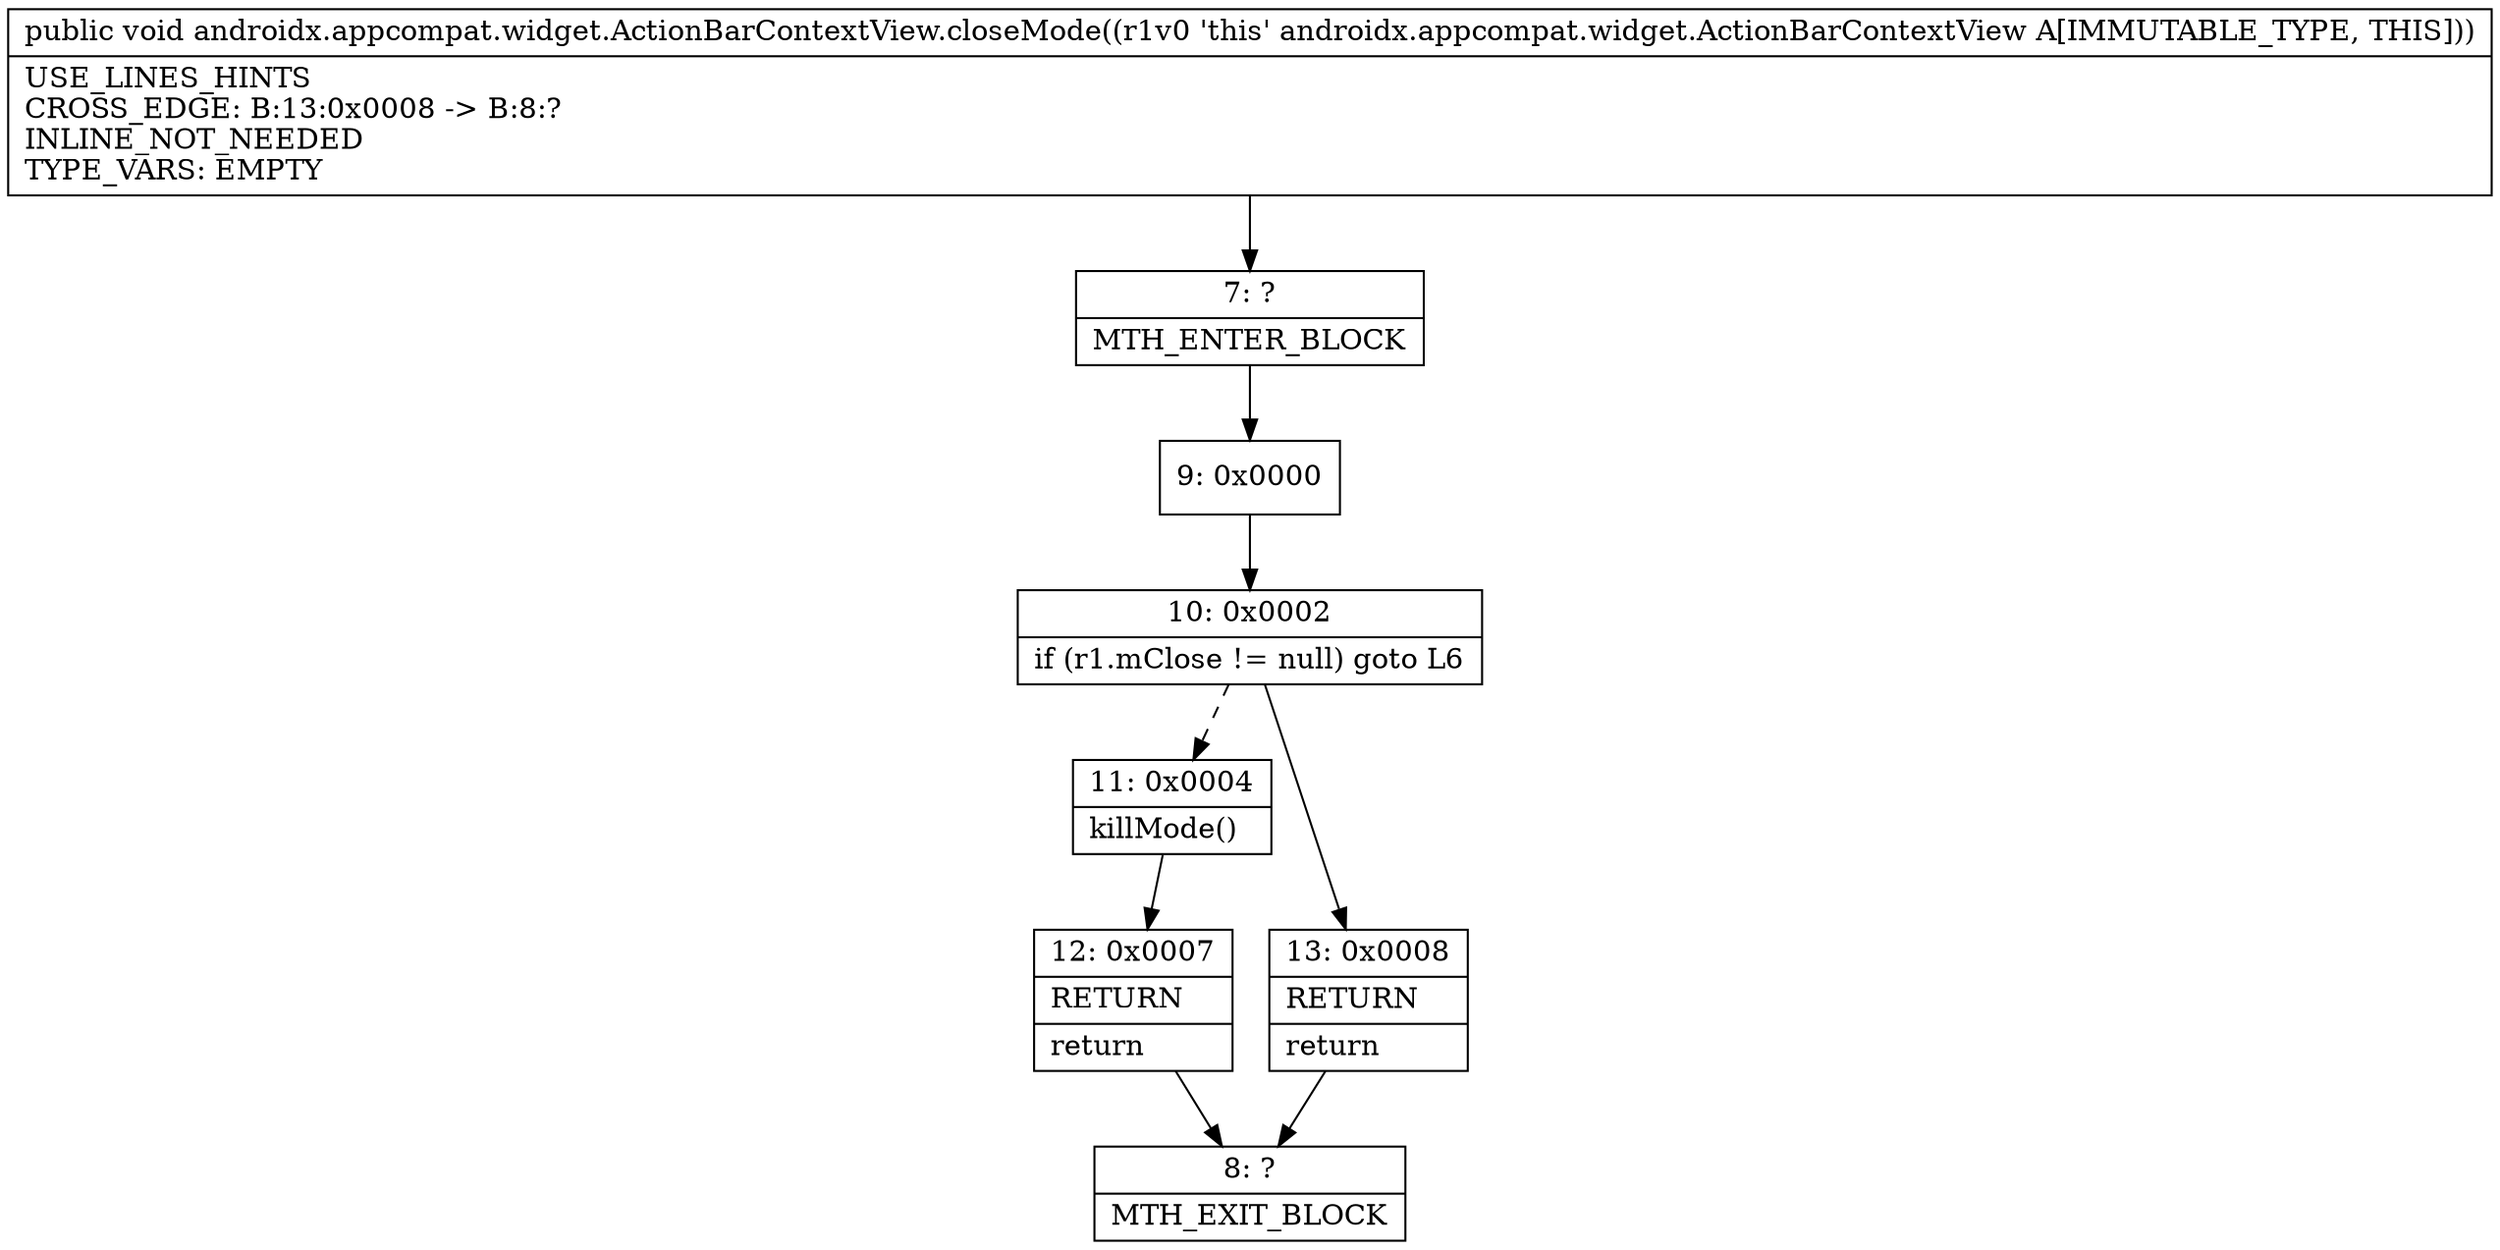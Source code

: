 digraph "CFG forandroidx.appcompat.widget.ActionBarContextView.closeMode()V" {
Node_7 [shape=record,label="{7\:\ ?|MTH_ENTER_BLOCK\l}"];
Node_9 [shape=record,label="{9\:\ 0x0000}"];
Node_10 [shape=record,label="{10\:\ 0x0002|if (r1.mClose != null) goto L6\l}"];
Node_11 [shape=record,label="{11\:\ 0x0004|killMode()\l}"];
Node_12 [shape=record,label="{12\:\ 0x0007|RETURN\l|return\l}"];
Node_8 [shape=record,label="{8\:\ ?|MTH_EXIT_BLOCK\l}"];
Node_13 [shape=record,label="{13\:\ 0x0008|RETURN\l|return\l}"];
MethodNode[shape=record,label="{public void androidx.appcompat.widget.ActionBarContextView.closeMode((r1v0 'this' androidx.appcompat.widget.ActionBarContextView A[IMMUTABLE_TYPE, THIS]))  | USE_LINES_HINTS\lCROSS_EDGE: B:13:0x0008 \-\> B:8:?\lINLINE_NOT_NEEDED\lTYPE_VARS: EMPTY\l}"];
MethodNode -> Node_7;Node_7 -> Node_9;
Node_9 -> Node_10;
Node_10 -> Node_11[style=dashed];
Node_10 -> Node_13;
Node_11 -> Node_12;
Node_12 -> Node_8;
Node_13 -> Node_8;
}

